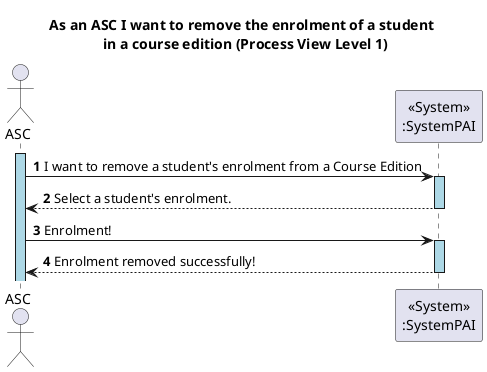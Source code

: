 @startuml
autonumber

title As an ASC I want to remove the enrolment of a student \n in a course edition (Process View Level 1)
skinparam sequenceLifeLineBackgroundColor #lightblue

actor ASC as Admin
participant "<<System>>\n:SystemPAI" as System

activate Admin
Admin -> System : I want to remove a student's enrolment from a Course Edition
activate System
System --> Admin : Select a student's enrolment.
deactivate System

Admin -> System : Enrolment!
activate System
System --> Admin : Enrolment removed successfully!
deactivate System

@enduml